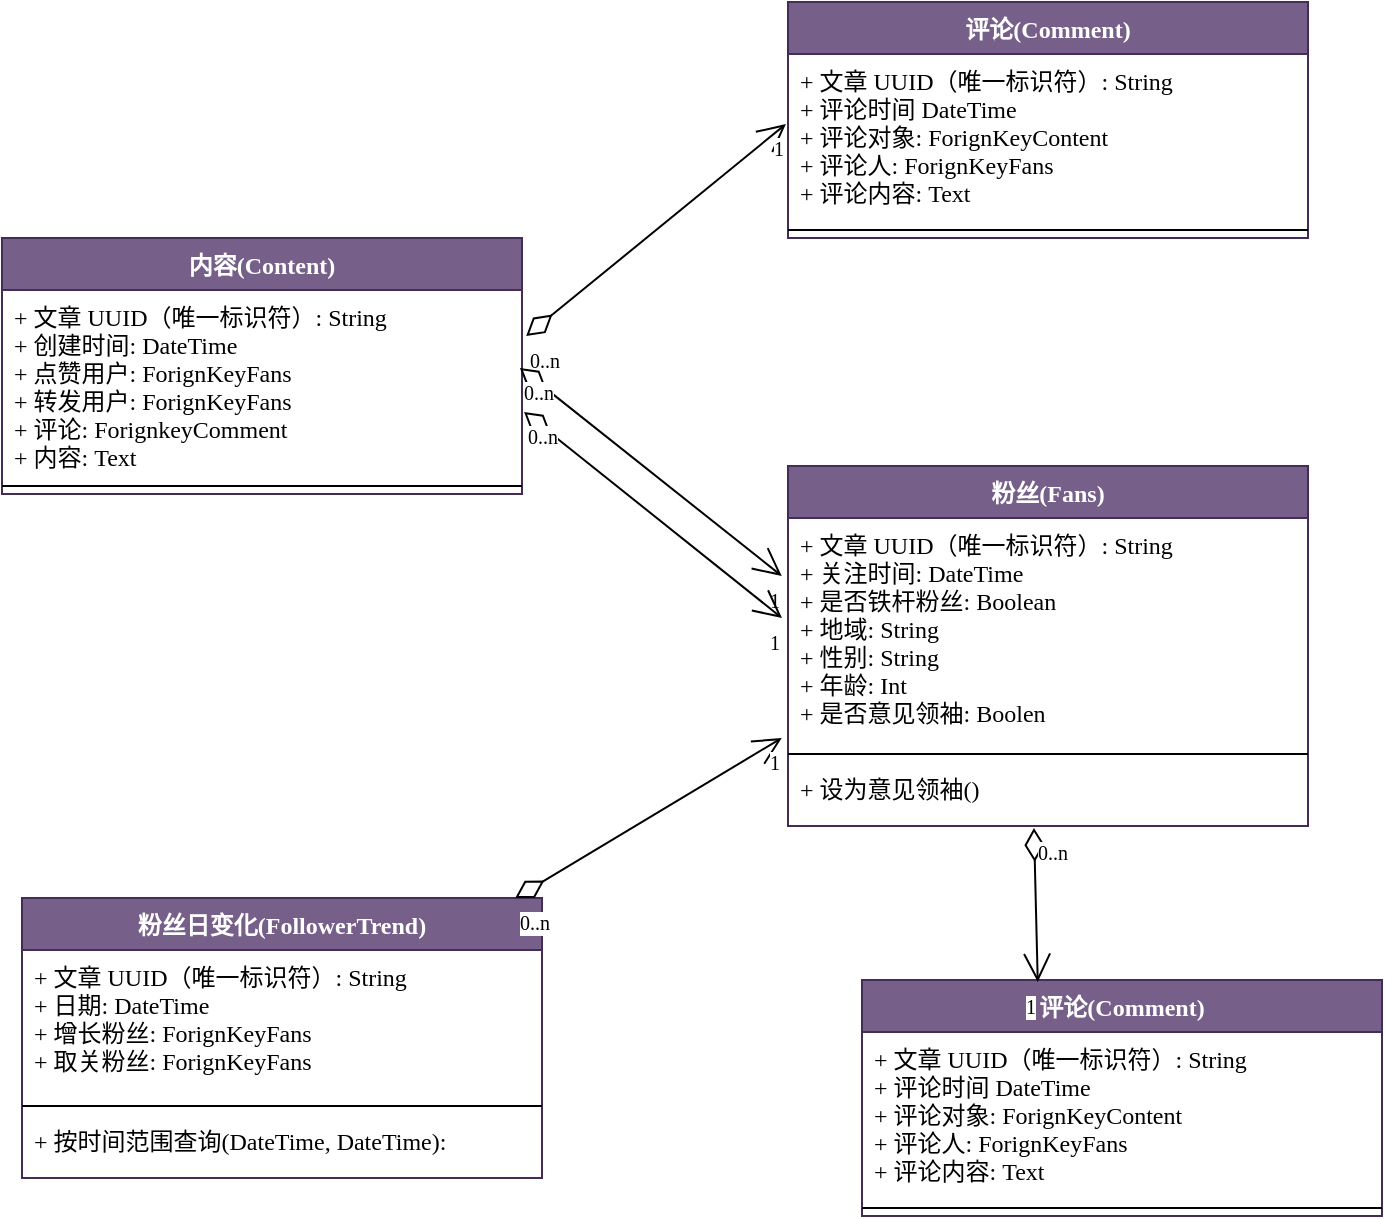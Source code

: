 <mxfile version="12.1.0" type="device" pages="1"><diagram id="ofKtWdrlPegDtNkTX9uC" name="Page-1"><mxGraphModel dx="1102" dy="826" grid="1" gridSize="10" guides="1" tooltips="1" connect="1" arrows="1" fold="1" page="1" pageScale="1" pageWidth="827" pageHeight="1169" math="0" shadow="0"><root><mxCell id="0"/><mxCell id="1" parent="0"/><mxCell id="uwzEHiihTkONxnUCtZKs-1" value="内容(Content)" style="swimlane;fontStyle=1;align=center;verticalAlign=top;childLayout=stackLayout;horizontal=1;startSize=26;horizontalStack=0;resizeParent=1;resizeParentMax=0;resizeLast=0;collapsible=1;marginBottom=0;fillColor=#76608a;strokeColor=#432D57;fontColor=#ffffff;fontFamily=SF Mono;" vertex="1" parent="1"><mxGeometry x="20" y="240" width="260" height="128" as="geometry"><mxRectangle x="170" y="300" width="130" height="26" as="alternateBounds"/></mxGeometry></mxCell><mxCell id="uwzEHiihTkONxnUCtZKs-2" value="+ 文章 UUID（唯一标识符）: String&#10;+ 创建时间: DateTime&#10;+ 点赞用户: ForignKeyFans&#10;+ 转发用户: ForignKeyFans&#10;+ 评论: ForignkeyComment&#10;+ 内容: Text" style="text;strokeColor=none;fillColor=none;align=left;verticalAlign=top;spacingLeft=4;spacingRight=4;overflow=hidden;rotatable=0;points=[[0,0.5],[1,0.5]];portConstraint=eastwest;spacing=2;imageAspect=1;noLabel=0;fontFamily=SF Mono;" vertex="1" parent="uwzEHiihTkONxnUCtZKs-1"><mxGeometry y="26" width="260" height="94" as="geometry"/></mxCell><mxCell id="uwzEHiihTkONxnUCtZKs-3" value="" style="line;strokeWidth=1;fillColor=none;align=left;verticalAlign=middle;spacingTop=-1;spacingLeft=3;spacingRight=3;rotatable=0;labelPosition=right;points=[];portConstraint=eastwest;fontFamily=SF Mono;" vertex="1" parent="uwzEHiihTkONxnUCtZKs-1"><mxGeometry y="120" width="260" height="8" as="geometry"/></mxCell><mxCell id="uwzEHiihTkONxnUCtZKs-5" value="粉丝(Fans)" style="swimlane;fontStyle=1;align=center;verticalAlign=top;childLayout=stackLayout;horizontal=1;startSize=26;horizontalStack=0;resizeParent=1;resizeParentMax=0;resizeLast=0;collapsible=1;marginBottom=0;fillColor=#76608a;strokeColor=#432D57;fontColor=#ffffff;fontFamily=SF Mono;" vertex="1" parent="1"><mxGeometry x="413" y="354" width="260" height="180" as="geometry"><mxRectangle x="170" y="300" width="130" height="26" as="alternateBounds"/></mxGeometry></mxCell><mxCell id="uwzEHiihTkONxnUCtZKs-6" value="+ 文章 UUID（唯一标识符）: String&#10;+ 关注时间: DateTime&#10;+ 是否铁杆粉丝: Boolean&#10;+ 地域: String&#10;+ 性别: String&#10;+ 年龄: Int&#10;+ 是否意见领袖: Boolen" style="text;strokeColor=none;fillColor=none;align=left;verticalAlign=top;spacingLeft=4;spacingRight=4;overflow=hidden;rotatable=0;points=[[0,0.5],[1,0.5]];portConstraint=eastwest;spacing=2;imageAspect=1;noLabel=0;fontFamily=SF Mono;" vertex="1" parent="uwzEHiihTkONxnUCtZKs-5"><mxGeometry y="26" width="260" height="114" as="geometry"/></mxCell><mxCell id="uwzEHiihTkONxnUCtZKs-7" value="" style="line;strokeWidth=1;fillColor=none;align=left;verticalAlign=middle;spacingTop=-1;spacingLeft=3;spacingRight=3;rotatable=0;labelPosition=right;points=[];portConstraint=eastwest;fontFamily=SF Mono;" vertex="1" parent="uwzEHiihTkONxnUCtZKs-5"><mxGeometry y="140" width="260" height="8" as="geometry"/></mxCell><mxCell id="uwzEHiihTkONxnUCtZKs-8" value="+ 设为意见领袖()" style="text;strokeColor=none;fillColor=none;align=left;verticalAlign=top;spacingLeft=4;spacingRight=4;overflow=hidden;rotatable=0;points=[[0,0.5],[1,0.5]];portConstraint=eastwest;fontFamily=SF Mono;" vertex="1" parent="uwzEHiihTkONxnUCtZKs-5"><mxGeometry y="148" width="260" height="32" as="geometry"/></mxCell><mxCell id="uwzEHiihTkONxnUCtZKs-9" value="粉丝日变化(FollowerTrend)" style="swimlane;fontStyle=1;align=center;verticalAlign=top;childLayout=stackLayout;horizontal=1;startSize=26;horizontalStack=0;resizeParent=1;resizeParentMax=0;resizeLast=0;collapsible=1;marginBottom=0;fillColor=#76608a;strokeColor=#432D57;fontColor=#ffffff;fontFamily=SF Mono;" vertex="1" parent="1"><mxGeometry x="30" y="570" width="260" height="140" as="geometry"><mxRectangle x="170" y="300" width="130" height="26" as="alternateBounds"/></mxGeometry></mxCell><mxCell id="uwzEHiihTkONxnUCtZKs-10" value="+ 文章 UUID（唯一标识符）: String&#10;+ 日期: DateTime&#10;+ 增长粉丝: ForignKeyFans&#10;+ 取关粉丝: ForignKeyFans" style="text;strokeColor=none;fillColor=none;align=left;verticalAlign=top;spacingLeft=4;spacingRight=4;overflow=hidden;rotatable=0;points=[[0,0.5],[1,0.5]];portConstraint=eastwest;spacing=2;imageAspect=1;noLabel=0;fontFamily=SF Mono;" vertex="1" parent="uwzEHiihTkONxnUCtZKs-9"><mxGeometry y="26" width="260" height="74" as="geometry"/></mxCell><mxCell id="uwzEHiihTkONxnUCtZKs-11" value="" style="line;strokeWidth=1;fillColor=none;align=left;verticalAlign=middle;spacingTop=-1;spacingLeft=3;spacingRight=3;rotatable=0;labelPosition=right;points=[];portConstraint=eastwest;fontFamily=SF Mono;" vertex="1" parent="uwzEHiihTkONxnUCtZKs-9"><mxGeometry y="100" width="260" height="8" as="geometry"/></mxCell><mxCell id="uwzEHiihTkONxnUCtZKs-12" value="+ 按时间范围查询(DateTime, DateTime): " style="text;strokeColor=none;fillColor=none;align=left;verticalAlign=top;spacingLeft=4;spacingRight=4;overflow=hidden;rotatable=0;points=[[0,0.5],[1,0.5]];portConstraint=eastwest;fontFamily=SF Mono;" vertex="1" parent="uwzEHiihTkONxnUCtZKs-9"><mxGeometry y="108" width="260" height="32" as="geometry"/></mxCell><mxCell id="uwzEHiihTkONxnUCtZKs-13" value="评论(Comment)" style="swimlane;fontStyle=1;align=center;verticalAlign=top;childLayout=stackLayout;horizontal=1;startSize=26;horizontalStack=0;resizeParent=1;resizeParentMax=0;resizeLast=0;collapsible=1;marginBottom=0;fillColor=#76608a;strokeColor=#432D57;fontColor=#ffffff;fontFamily=SF Mono;" vertex="1" parent="1"><mxGeometry x="413" y="122" width="260" height="118" as="geometry"><mxRectangle x="170" y="300" width="130" height="26" as="alternateBounds"/></mxGeometry></mxCell><mxCell id="uwzEHiihTkONxnUCtZKs-14" value="+ 文章 UUID（唯一标识符）: String&#10;+ 评论时间 DateTime&#10;+ 评论对象: ForignKeyContent&#10;+ 评论人: ForignKeyFans&#10;+ 评论内容: Text" style="text;strokeColor=none;fillColor=none;align=left;verticalAlign=top;spacingLeft=4;spacingRight=4;overflow=hidden;rotatable=0;points=[[0,0.5],[1,0.5]];portConstraint=eastwest;spacing=2;imageAspect=1;noLabel=0;fontFamily=SF Mono;" vertex="1" parent="uwzEHiihTkONxnUCtZKs-13"><mxGeometry y="26" width="260" height="84" as="geometry"/></mxCell><mxCell id="uwzEHiihTkONxnUCtZKs-15" value="" style="line;strokeWidth=1;fillColor=none;align=left;verticalAlign=middle;spacingTop=-1;spacingLeft=3;spacingRight=3;rotatable=0;labelPosition=right;points=[];portConstraint=eastwest;fontFamily=SF Mono;" vertex="1" parent="uwzEHiihTkONxnUCtZKs-13"><mxGeometry y="110" width="260" height="8" as="geometry"/></mxCell><mxCell id="uwzEHiihTkONxnUCtZKs-21" value="评论(Comment)" style="swimlane;fontStyle=1;align=center;verticalAlign=top;childLayout=stackLayout;horizontal=1;startSize=26;horizontalStack=0;resizeParent=1;resizeParentMax=0;resizeLast=0;collapsible=1;marginBottom=0;fillColor=#76608a;strokeColor=#432D57;fontColor=#ffffff;fontFamily=SF Mono;" vertex="1" parent="1"><mxGeometry x="450" y="611" width="260" height="118" as="geometry"><mxRectangle x="170" y="300" width="130" height="26" as="alternateBounds"/></mxGeometry></mxCell><mxCell id="uwzEHiihTkONxnUCtZKs-22" value="+ 文章 UUID（唯一标识符）: String&#10;+ 评论时间 DateTime&#10;+ 评论对象: ForignKeyContent&#10;+ 评论人: ForignKeyFans&#10;+ 评论内容: Text" style="text;strokeColor=none;fillColor=none;align=left;verticalAlign=top;spacingLeft=4;spacingRight=4;overflow=hidden;rotatable=0;points=[[0,0.5],[1,0.5]];portConstraint=eastwest;spacing=2;imageAspect=1;noLabel=0;fontFamily=SF Mono;" vertex="1" parent="uwzEHiihTkONxnUCtZKs-21"><mxGeometry y="26" width="260" height="84" as="geometry"/></mxCell><mxCell id="uwzEHiihTkONxnUCtZKs-23" value="" style="line;strokeWidth=1;fillColor=none;align=left;verticalAlign=middle;spacingTop=-1;spacingLeft=3;spacingRight=3;rotatable=0;labelPosition=right;points=[];portConstraint=eastwest;fontFamily=SF Mono;" vertex="1" parent="uwzEHiihTkONxnUCtZKs-21"><mxGeometry y="110" width="260" height="8" as="geometry"/></mxCell><mxCell id="uwzEHiihTkONxnUCtZKs-24" value="" style="endArrow=open;html=1;endSize=12;startArrow=diamondThin;startSize=14;startFill=0;entryX=-0.004;entryY=0.417;entryDx=0;entryDy=0;entryPerimeter=0;fontFamily=SF Mono;exitX=1.008;exitY=0.245;exitDx=0;exitDy=0;exitPerimeter=0;" edge="1" parent="1" source="uwzEHiihTkONxnUCtZKs-2" target="uwzEHiihTkONxnUCtZKs-14"><mxGeometry relative="1" as="geometry"><mxPoint x="381" y="328" as="sourcePoint"/><mxPoint x="561" y="328" as="targetPoint"/></mxGeometry></mxCell><mxCell id="uwzEHiihTkONxnUCtZKs-25" value="0..n" style="resizable=0;html=1;align=left;verticalAlign=top;labelBackgroundColor=#ffffff;fontSize=10;fontFamily=SF Mono;" connectable="0" vertex="1" parent="uwzEHiihTkONxnUCtZKs-24"><mxGeometry x="-1" relative="1" as="geometry"/></mxCell><mxCell id="uwzEHiihTkONxnUCtZKs-26" value="1" style="resizable=0;html=1;align=right;verticalAlign=top;labelBackgroundColor=#ffffff;fontSize=10;fontFamily=SF Mono;" connectable="0" vertex="1" parent="uwzEHiihTkONxnUCtZKs-24"><mxGeometry x="1" relative="1" as="geometry"/></mxCell><mxCell id="uwzEHiihTkONxnUCtZKs-27" value="" style="endArrow=open;html=1;endSize=12;startArrow=diamondThin;startSize=14;startFill=0;entryX=-0.012;entryY=0.254;entryDx=0;entryDy=0;entryPerimeter=0;fontFamily=SF Mono;exitX=0.996;exitY=0.415;exitDx=0;exitDy=0;exitPerimeter=0;" edge="1" parent="1" source="uwzEHiihTkONxnUCtZKs-2" target="uwzEHiihTkONxnUCtZKs-6"><mxGeometry relative="1" as="geometry"><mxPoint x="292.08" y="299.03" as="sourcePoint"/><mxPoint x="421.96" y="193.028" as="targetPoint"/></mxGeometry></mxCell><mxCell id="uwzEHiihTkONxnUCtZKs-28" value="0..n" style="resizable=0;html=1;align=left;verticalAlign=top;labelBackgroundColor=#ffffff;fontSize=10;fontFamily=SF Mono;" connectable="0" vertex="1" parent="uwzEHiihTkONxnUCtZKs-27"><mxGeometry x="-1" relative="1" as="geometry"/></mxCell><mxCell id="uwzEHiihTkONxnUCtZKs-29" value="1" style="resizable=0;html=1;align=right;verticalAlign=top;labelBackgroundColor=#ffffff;fontSize=10;fontFamily=SF Mono;" connectable="0" vertex="1" parent="uwzEHiihTkONxnUCtZKs-27"><mxGeometry x="1" relative="1" as="geometry"/></mxCell><mxCell id="uwzEHiihTkONxnUCtZKs-36" value="" style="endArrow=open;html=1;endSize=12;startArrow=diamondThin;startSize=14;startFill=0;fontFamily=SF Mono;exitX=1.004;exitY=0.649;exitDx=0;exitDy=0;exitPerimeter=0;" edge="1" parent="1" source="uwzEHiihTkONxnUCtZKs-2"><mxGeometry relative="1" as="geometry"><mxPoint x="288.96" y="315.01" as="sourcePoint"/><mxPoint x="410" y="430" as="targetPoint"/></mxGeometry></mxCell><mxCell id="uwzEHiihTkONxnUCtZKs-37" value="0..n" style="resizable=0;html=1;align=left;verticalAlign=top;labelBackgroundColor=#ffffff;fontSize=10;fontFamily=SF Mono;" connectable="0" vertex="1" parent="uwzEHiihTkONxnUCtZKs-36"><mxGeometry x="-1" relative="1" as="geometry"/></mxCell><mxCell id="uwzEHiihTkONxnUCtZKs-38" value="1" style="resizable=0;html=1;align=right;verticalAlign=top;labelBackgroundColor=#ffffff;fontSize=10;fontFamily=SF Mono;" connectable="0" vertex="1" parent="uwzEHiihTkONxnUCtZKs-36"><mxGeometry x="1" relative="1" as="geometry"/></mxCell><mxCell id="uwzEHiihTkONxnUCtZKs-39" value="" style="endArrow=open;html=1;endSize=12;startArrow=diamondThin;startSize=14;startFill=0;fontFamily=SF Mono;exitX=0.473;exitY=1.031;exitDx=0;exitDy=0;exitPerimeter=0;entryX=0.338;entryY=0.008;entryDx=0;entryDy=0;entryPerimeter=0;" edge="1" parent="1" source="uwzEHiihTkONxnUCtZKs-8" target="uwzEHiihTkONxnUCtZKs-21"><mxGeometry relative="1" as="geometry"><mxPoint x="291.04" y="337.006" as="sourcePoint"/><mxPoint x="420" y="440" as="targetPoint"/></mxGeometry></mxCell><mxCell id="uwzEHiihTkONxnUCtZKs-40" value="0..n" style="resizable=0;html=1;align=left;verticalAlign=top;labelBackgroundColor=#ffffff;fontSize=10;fontFamily=SF Mono;" connectable="0" vertex="1" parent="uwzEHiihTkONxnUCtZKs-39"><mxGeometry x="-1" relative="1" as="geometry"/></mxCell><mxCell id="uwzEHiihTkONxnUCtZKs-41" value="1" style="resizable=0;html=1;align=right;verticalAlign=top;labelBackgroundColor=#ffffff;fontSize=10;fontFamily=SF Mono;" connectable="0" vertex="1" parent="uwzEHiihTkONxnUCtZKs-39"><mxGeometry x="1" relative="1" as="geometry"/></mxCell><mxCell id="uwzEHiihTkONxnUCtZKs-42" value="" style="endArrow=open;html=1;endSize=12;startArrow=diamondThin;startSize=14;startFill=0;fontFamily=SF Mono;entryX=-0.012;entryY=0.965;entryDx=0;entryDy=0;entryPerimeter=0;" edge="1" parent="1" source="uwzEHiihTkONxnUCtZKs-9" target="uwzEHiihTkONxnUCtZKs-6"><mxGeometry relative="1" as="geometry"><mxPoint x="291.04" y="337.006" as="sourcePoint"/><mxPoint x="420" y="440" as="targetPoint"/></mxGeometry></mxCell><mxCell id="uwzEHiihTkONxnUCtZKs-43" value="0..n" style="resizable=0;html=1;align=left;verticalAlign=top;labelBackgroundColor=#ffffff;fontSize=10;fontFamily=SF Mono;" connectable="0" vertex="1" parent="uwzEHiihTkONxnUCtZKs-42"><mxGeometry x="-1" relative="1" as="geometry"/></mxCell><mxCell id="uwzEHiihTkONxnUCtZKs-44" value="1" style="resizable=0;html=1;align=right;verticalAlign=top;labelBackgroundColor=#ffffff;fontSize=10;fontFamily=SF Mono;" connectable="0" vertex="1" parent="uwzEHiihTkONxnUCtZKs-42"><mxGeometry x="1" relative="1" as="geometry"/></mxCell></root></mxGraphModel></diagram></mxfile>